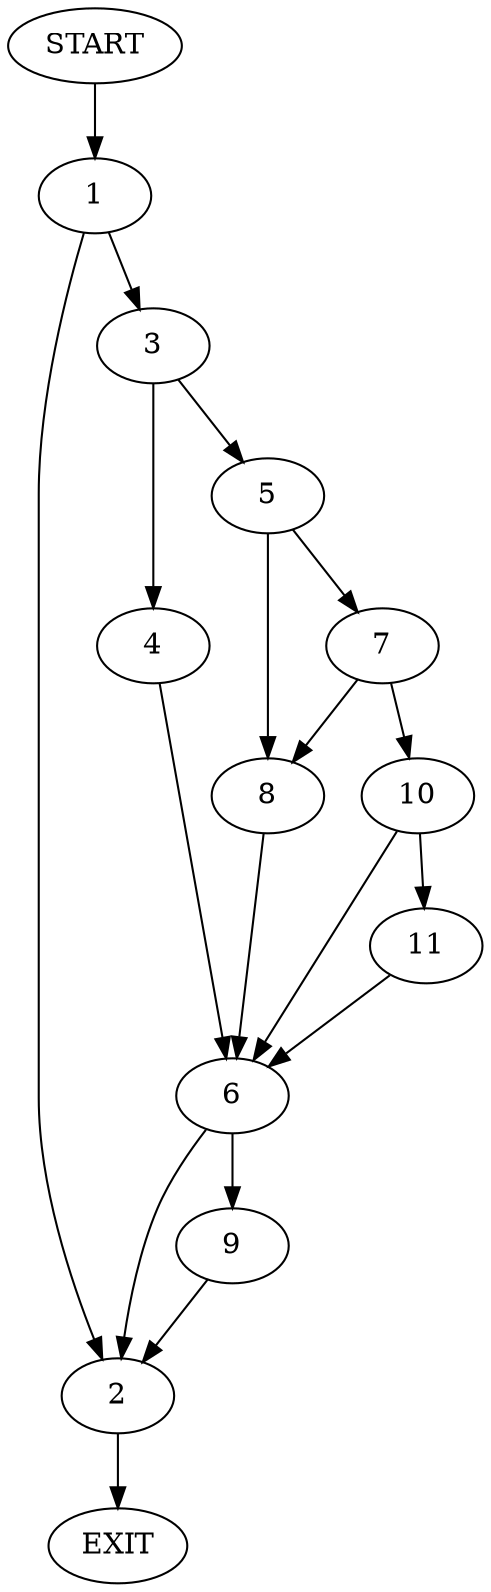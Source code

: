 digraph {
0 [label="START"]
12 [label="EXIT"]
0 -> 1
1 -> 2
1 -> 3
2 -> 12
3 -> 4
3 -> 5
4 -> 6
5 -> 7
5 -> 8
6 -> 2
6 -> 9
7 -> 8
7 -> 10
8 -> 6
10 -> 6
10 -> 11
11 -> 6
9 -> 2
}
